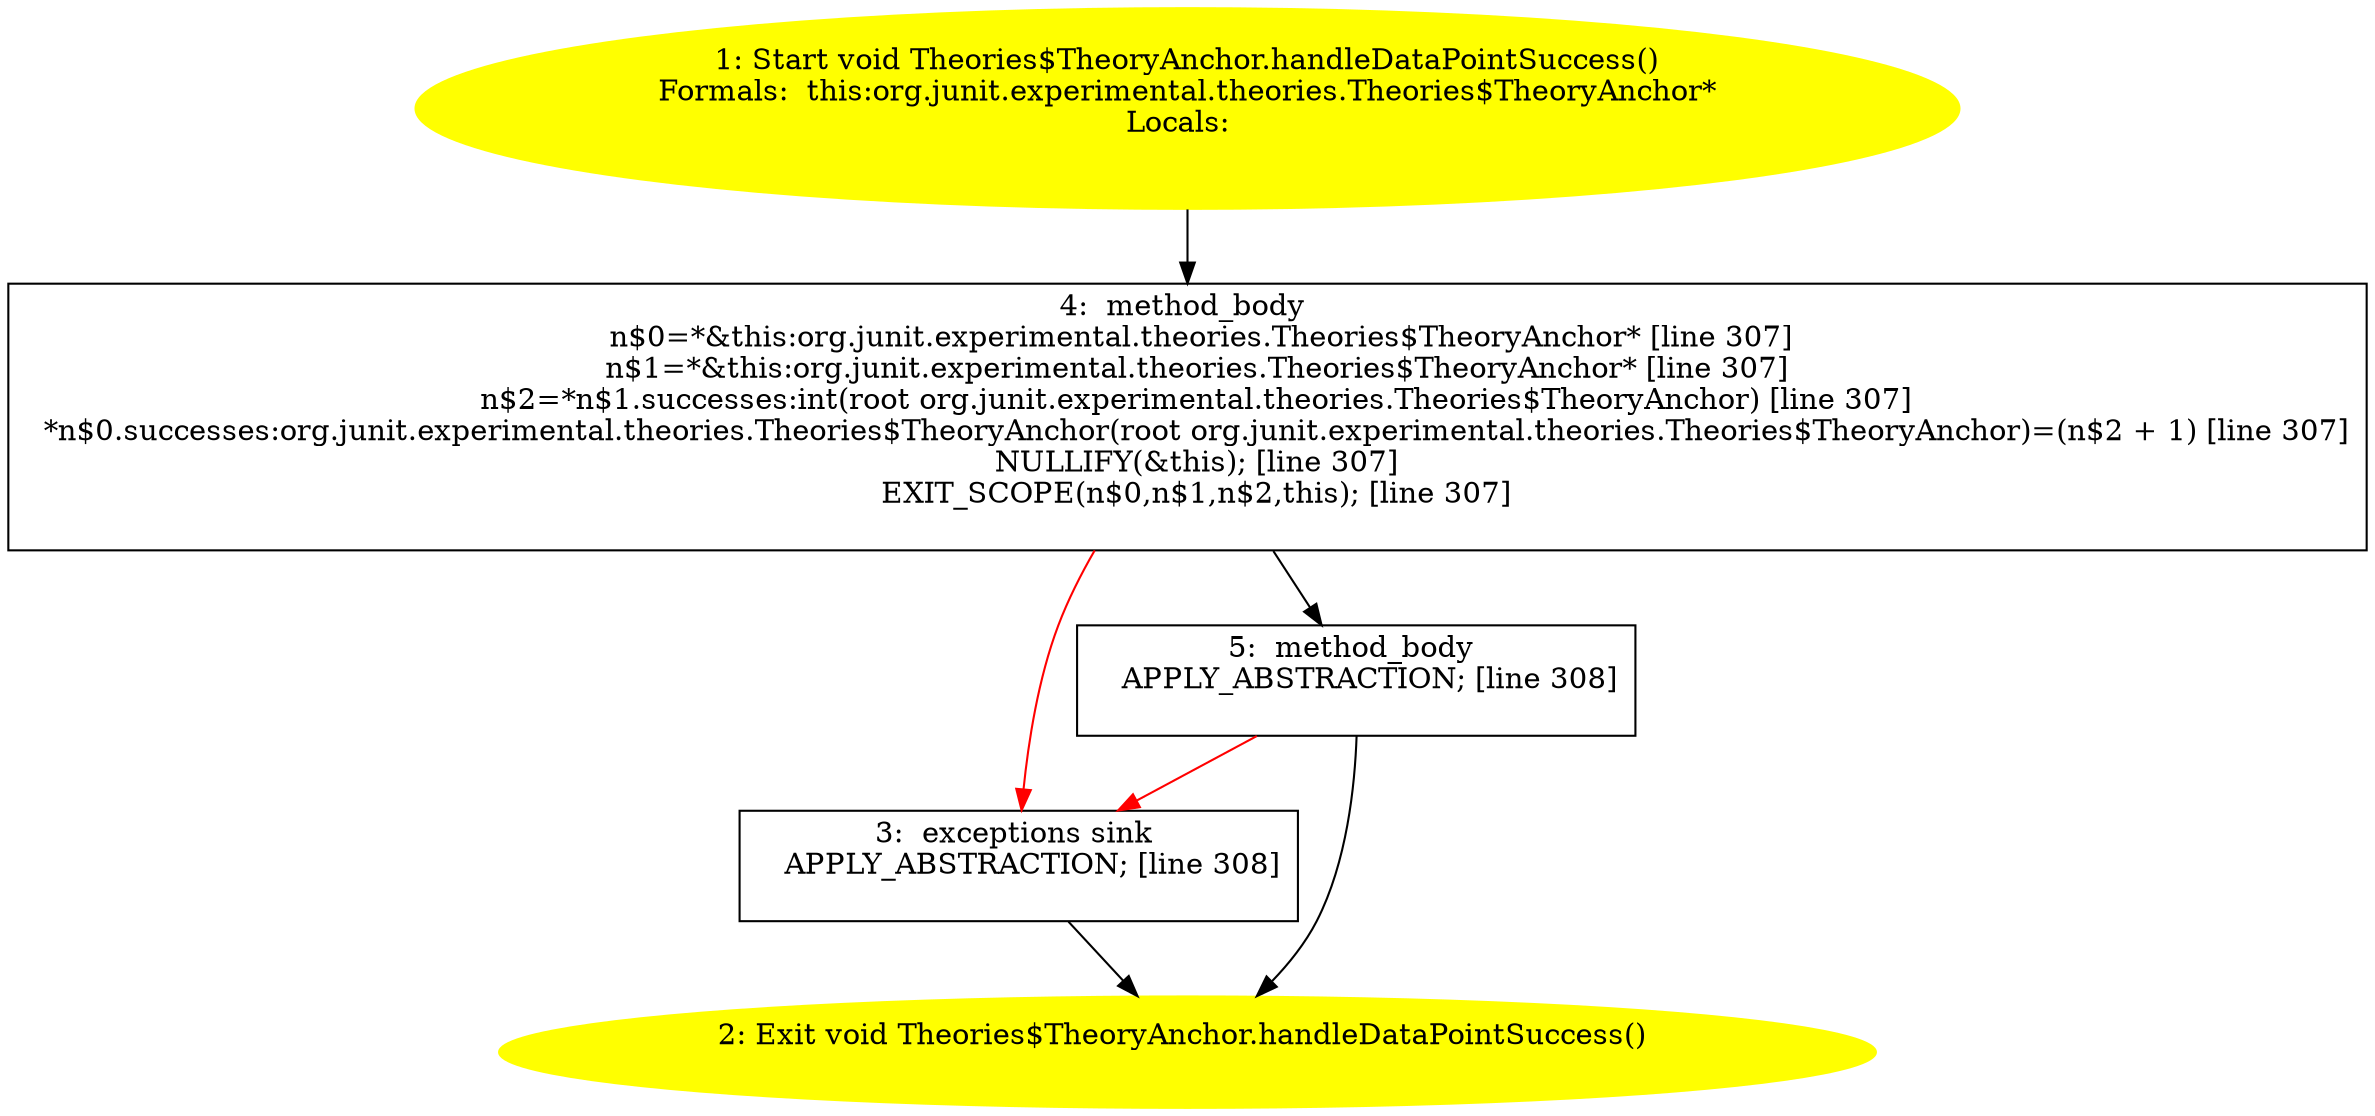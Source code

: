 /* @generated */
digraph cfg {
"org.junit.experimental.theories.Theories$TheoryAnchor.handleDataPointSuccess():void.e0cf534c048b3e8effddf286e7783cb3_1" [label="1: Start void Theories$TheoryAnchor.handleDataPointSuccess()\nFormals:  this:org.junit.experimental.theories.Theories$TheoryAnchor*\nLocals:  \n  " color=yellow style=filled]
	

	 "org.junit.experimental.theories.Theories$TheoryAnchor.handleDataPointSuccess():void.e0cf534c048b3e8effddf286e7783cb3_1" -> "org.junit.experimental.theories.Theories$TheoryAnchor.handleDataPointSuccess():void.e0cf534c048b3e8effddf286e7783cb3_4" ;
"org.junit.experimental.theories.Theories$TheoryAnchor.handleDataPointSuccess():void.e0cf534c048b3e8effddf286e7783cb3_2" [label="2: Exit void Theories$TheoryAnchor.handleDataPointSuccess() \n  " color=yellow style=filled]
	

"org.junit.experimental.theories.Theories$TheoryAnchor.handleDataPointSuccess():void.e0cf534c048b3e8effddf286e7783cb3_3" [label="3:  exceptions sink \n   APPLY_ABSTRACTION; [line 308]\n " shape="box"]
	

	 "org.junit.experimental.theories.Theories$TheoryAnchor.handleDataPointSuccess():void.e0cf534c048b3e8effddf286e7783cb3_3" -> "org.junit.experimental.theories.Theories$TheoryAnchor.handleDataPointSuccess():void.e0cf534c048b3e8effddf286e7783cb3_2" ;
"org.junit.experimental.theories.Theories$TheoryAnchor.handleDataPointSuccess():void.e0cf534c048b3e8effddf286e7783cb3_4" [label="4:  method_body \n   n$0=*&this:org.junit.experimental.theories.Theories$TheoryAnchor* [line 307]\n  n$1=*&this:org.junit.experimental.theories.Theories$TheoryAnchor* [line 307]\n  n$2=*n$1.successes:int(root org.junit.experimental.theories.Theories$TheoryAnchor) [line 307]\n  *n$0.successes:org.junit.experimental.theories.Theories$TheoryAnchor(root org.junit.experimental.theories.Theories$TheoryAnchor)=(n$2 + 1) [line 307]\n  NULLIFY(&this); [line 307]\n  EXIT_SCOPE(n$0,n$1,n$2,this); [line 307]\n " shape="box"]
	

	 "org.junit.experimental.theories.Theories$TheoryAnchor.handleDataPointSuccess():void.e0cf534c048b3e8effddf286e7783cb3_4" -> "org.junit.experimental.theories.Theories$TheoryAnchor.handleDataPointSuccess():void.e0cf534c048b3e8effddf286e7783cb3_5" ;
	 "org.junit.experimental.theories.Theories$TheoryAnchor.handleDataPointSuccess():void.e0cf534c048b3e8effddf286e7783cb3_4" -> "org.junit.experimental.theories.Theories$TheoryAnchor.handleDataPointSuccess():void.e0cf534c048b3e8effddf286e7783cb3_3" [color="red" ];
"org.junit.experimental.theories.Theories$TheoryAnchor.handleDataPointSuccess():void.e0cf534c048b3e8effddf286e7783cb3_5" [label="5:  method_body \n   APPLY_ABSTRACTION; [line 308]\n " shape="box"]
	

	 "org.junit.experimental.theories.Theories$TheoryAnchor.handleDataPointSuccess():void.e0cf534c048b3e8effddf286e7783cb3_5" -> "org.junit.experimental.theories.Theories$TheoryAnchor.handleDataPointSuccess():void.e0cf534c048b3e8effddf286e7783cb3_2" ;
	 "org.junit.experimental.theories.Theories$TheoryAnchor.handleDataPointSuccess():void.e0cf534c048b3e8effddf286e7783cb3_5" -> "org.junit.experimental.theories.Theories$TheoryAnchor.handleDataPointSuccess():void.e0cf534c048b3e8effddf286e7783cb3_3" [color="red" ];
}
